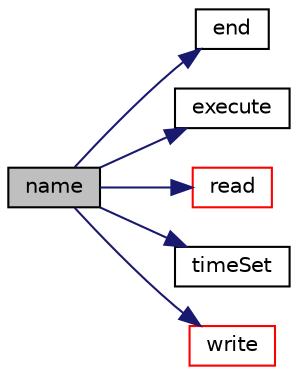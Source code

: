 digraph "name"
{
  bgcolor="transparent";
  edge [fontname="Helvetica",fontsize="10",labelfontname="Helvetica",labelfontsize="10"];
  node [fontname="Helvetica",fontsize="10",shape=record];
  rankdir="LR";
  Node1 [label="name",height=0.2,width=0.4,color="black", fillcolor="grey75", style="filled", fontcolor="black"];
  Node1 -> Node2 [color="midnightblue",fontsize="10",style="solid",fontname="Helvetica"];
  Node2 [label="end",height=0.2,width=0.4,color="black",URL="$a02188.html#aaf81d3fdaf258088d7692fa70cece087",tooltip="Execute at the final time-loop, currently does nothing. "];
  Node1 -> Node3 [color="midnightblue",fontsize="10",style="solid",fontname="Helvetica"];
  Node3 [label="execute",height=0.2,width=0.4,color="black",URL="$a02188.html#a61af3e60b94ae3e748f6fbac1e794af7",tooltip="Execute, currently does nothing. "];
  Node1 -> Node4 [color="midnightblue",fontsize="10",style="solid",fontname="Helvetica"];
  Node4 [label="read",height=0.2,width=0.4,color="red",URL="$a02188.html#aa9b8764750bd9ff67ca32b6551dc7847",tooltip="Read the regionSizeDistribution data. "];
  Node1 -> Node5 [color="midnightblue",fontsize="10",style="solid",fontname="Helvetica"];
  Node5 [label="timeSet",height=0.2,width=0.4,color="black",URL="$a02188.html#a9637c56f3ddc45f3ce62ec07dbe2228f",tooltip="Called when time was set at the end of the Time::operator++. "];
  Node1 -> Node6 [color="midnightblue",fontsize="10",style="solid",fontname="Helvetica"];
  Node6 [label="write",height=0.2,width=0.4,color="red",URL="$a02188.html#aac759501cf6c7895a70eecbef0226ae1",tooltip="Calculate the regionSizeDistribution and write. "];
}
